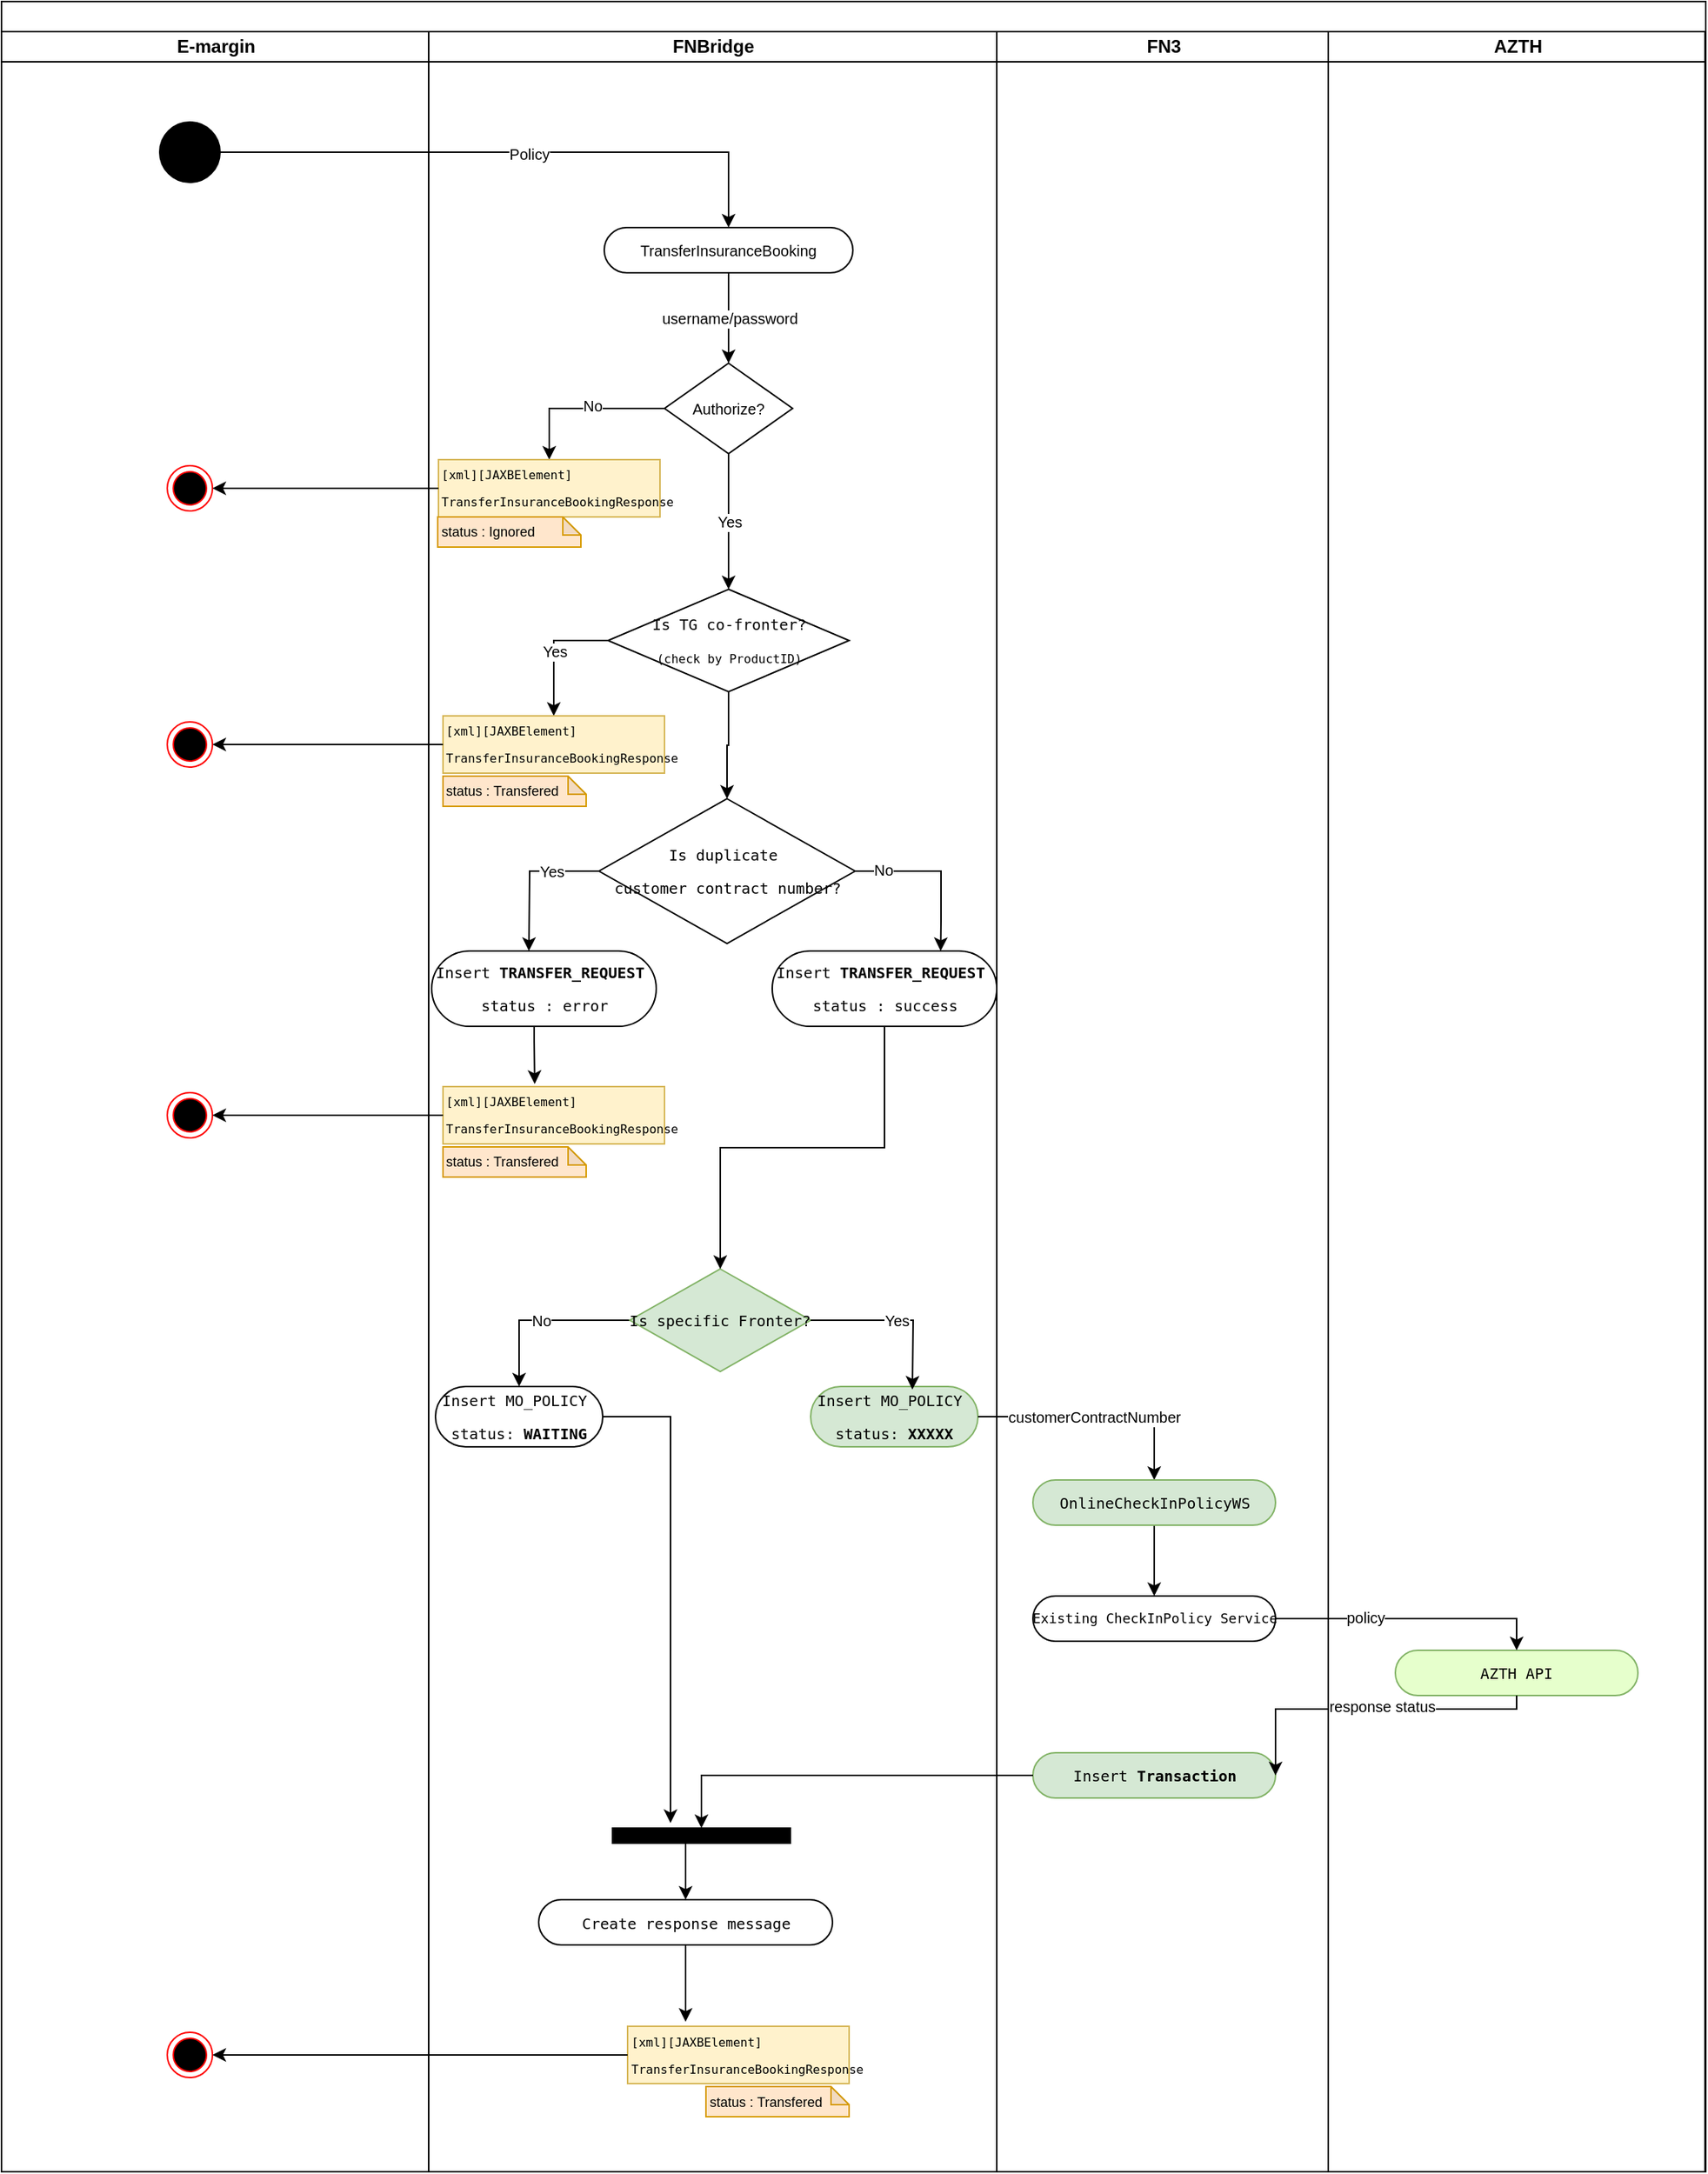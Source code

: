 <mxfile version="10.5.9" type="github"><diagram name="Page-1" id="0783ab3e-0a74-02c8-0abd-f7b4e66b4bec"><mxGraphModel dx="1382" dy="738" grid="1" gridSize="10" guides="1" tooltips="1" connect="1" arrows="1" fold="1" page="1" pageScale="1" pageWidth="850" pageHeight="1100" background="#ffffff" math="0" shadow="0"><root><mxCell id="0"/><mxCell id="1" parent="0"/><mxCell id="1c1d494c118603dd-1" value="" style="swimlane;html=1;childLayout=stackLayout;startSize=20;rounded=0;shadow=0;comic=0;labelBackgroundColor=none;strokeWidth=1;fontFamily=Verdana;fontSize=12;align=center;" parent="1" vertex="1"><mxGeometry x="40" y="20" width="1131" height="1440" as="geometry"/></mxCell><mxCell id="1c1d494c118603dd-2" value="E-margin" style="swimlane;html=1;startSize=20;" parent="1c1d494c118603dd-1" vertex="1"><mxGeometry y="20" width="283.5" height="1420" as="geometry"/></mxCell><mxCell id="60571a20871a0731-4" value="" style="ellipse;whiteSpace=wrap;html=1;rounded=0;shadow=0;comic=0;labelBackgroundColor=none;strokeColor=#000000;strokeWidth=1;fillColor=#000000;fontFamily=Verdana;fontSize=12;fontColor=#000000;align=center;" parent="1c1d494c118603dd-2" vertex="1"><mxGeometry x="105" y="60" width="40" height="40" as="geometry"/></mxCell><mxCell id="L7-9a-EypPaimDj51fot-43" value="" style="ellipse;shape=endState;fillColor=#000000;strokeColor=#ff0000" vertex="1" parent="1c1d494c118603dd-2"><mxGeometry x="110" y="288" width="30" height="30" as="geometry"/></mxCell><mxCell id="L7-9a-EypPaimDj51fot-54" value="" style="ellipse;shape=endState;fillColor=#000000;strokeColor=#ff0000" vertex="1" parent="1c1d494c118603dd-2"><mxGeometry x="110" y="458" width="30" height="30" as="geometry"/></mxCell><mxCell id="L7-9a-EypPaimDj51fot-106" value="" style="ellipse;shape=endState;fillColor=#000000;strokeColor=#ff0000" vertex="1" parent="1c1d494c118603dd-2"><mxGeometry x="110" y="1327.5" width="30" height="30" as="geometry"/></mxCell><mxCell id="1c1d494c118603dd-3" value="FNBridge" style="swimlane;html=1;startSize=20;" parent="1c1d494c118603dd-1" vertex="1"><mxGeometry x="283.5" y="20" width="377" height="1420" as="geometry"/></mxCell><mxCell id="L7-9a-EypPaimDj51fot-40" value="username/password" style="edgeStyle=orthogonalEdgeStyle;rounded=0;orthogonalLoop=1;jettySize=auto;html=1;entryX=0.5;entryY=0;entryDx=0;entryDy=0;fontFamily=Helvetica;fontSize=10;" edge="1" parent="1c1d494c118603dd-3" source="L7-9a-EypPaimDj51fot-9" target="L7-9a-EypPaimDj51fot-39"><mxGeometry relative="1" as="geometry"/></mxCell><mxCell id="L7-9a-EypPaimDj51fot-9" value="&lt;div style=&quot;font-size: 10px;&quot;&gt;&lt;span style=&quot;font-size: 10px;&quot;&gt;TransferInsuranceBooking&lt;/span&gt;&lt;/div&gt;" style="rounded=1;whiteSpace=wrap;html=1;shadow=0;comic=0;labelBackgroundColor=none;strokeColor=#000000;strokeWidth=1;fillColor=#ffffff;fontFamily=Helvetica;fontSize=10;fontColor=#000000;align=center;arcSize=50;" vertex="1" parent="1c1d494c118603dd-3"><mxGeometry x="116.5" y="130" width="165" height="30" as="geometry"/></mxCell><mxCell id="L7-9a-EypPaimDj51fot-45" style="edgeStyle=orthogonalEdgeStyle;rounded=0;orthogonalLoop=1;jettySize=auto;html=1;entryX=0.5;entryY=0;entryDx=0;entryDy=0;fontFamily=Helvetica;fontSize=10;" edge="1" parent="1c1d494c118603dd-3" source="L7-9a-EypPaimDj51fot-39" target="L7-9a-EypPaimDj51fot-41"><mxGeometry relative="1" as="geometry"/></mxCell><mxCell id="L7-9a-EypPaimDj51fot-46" value="No" style="text;html=1;resizable=0;points=[];align=center;verticalAlign=middle;labelBackgroundColor=#ffffff;fontSize=10;fontFamily=Helvetica;" vertex="1" connectable="0" parent="L7-9a-EypPaimDj51fot-45"><mxGeometry x="-0.122" y="-2" relative="1" as="geometry"><mxPoint as="offset"/></mxGeometry></mxCell><mxCell id="L7-9a-EypPaimDj51fot-48" value="Yes" style="edgeStyle=orthogonalEdgeStyle;rounded=0;orthogonalLoop=1;jettySize=auto;html=1;entryX=0.5;entryY=0;entryDx=0;entryDy=0;fontFamily=Helvetica;fontSize=10;" edge="1" parent="1c1d494c118603dd-3" source="L7-9a-EypPaimDj51fot-39" target="L7-9a-EypPaimDj51fot-47"><mxGeometry relative="1" as="geometry"/></mxCell><mxCell id="L7-9a-EypPaimDj51fot-39" value="&lt;div style=&quot;font-size: 10px;&quot;&gt;Authorize?&lt;/div&gt;" style="rhombus;whiteSpace=wrap;html=1;fontSize=10;fontFamily=Helvetica;" vertex="1" parent="1c1d494c118603dd-3"><mxGeometry x="156.5" y="220" width="85" height="60" as="geometry"/></mxCell><mxCell id="L7-9a-EypPaimDj51fot-41" value="&lt;pre style=&quot;font-size: 8px&quot;&gt;&lt;span&gt;[xml][&lt;/span&gt;JAXBElement]&lt;/pre&gt;&lt;pre style=&quot;font-size: 8px&quot;&gt;&lt;pre&gt;&lt;pre&gt;&lt;span&gt;TransferInsuranceBookingResponse&lt;/span&gt;&lt;/pre&gt;&lt;/pre&gt;&lt;/pre&gt;" style="rounded=0;whiteSpace=wrap;html=1;fillColor=#fff2cc;strokeColor=#d6b656;fontSize=8;align=left;" vertex="1" parent="1c1d494c118603dd-3"><mxGeometry x="6.5" y="284" width="147" height="38" as="geometry"/></mxCell><mxCell id="L7-9a-EypPaimDj51fot-42" value="status :&amp;nbsp;&lt;span&gt;Ignored&lt;/span&gt;" style="shape=note;whiteSpace=wrap;html=1;backgroundOutline=1;darkOpacity=0.05;align=left;size=12;fillColor=#ffe6cc;strokeColor=#d79b00;fontSize=9;" vertex="1" parent="1c1d494c118603dd-3"><mxGeometry x="6" y="322" width="95" height="20" as="geometry"/></mxCell><mxCell id="L7-9a-EypPaimDj51fot-53" value="Yes" style="edgeStyle=orthogonalEdgeStyle;rounded=0;orthogonalLoop=1;jettySize=auto;html=1;entryX=0.5;entryY=0;entryDx=0;entryDy=0;fontFamily=Helvetica;fontSize=10;" edge="1" parent="1c1d494c118603dd-3" source="L7-9a-EypPaimDj51fot-47" target="L7-9a-EypPaimDj51fot-49"><mxGeometry relative="1" as="geometry"><Array as="points"><mxPoint x="83" y="404"/></Array></mxGeometry></mxCell><mxCell id="L7-9a-EypPaimDj51fot-79" style="edgeStyle=orthogonalEdgeStyle;rounded=0;orthogonalLoop=1;jettySize=auto;html=1;entryX=0.5;entryY=0;entryDx=0;entryDy=0;fontFamily=Helvetica;fontSize=10;" edge="1" parent="1c1d494c118603dd-3" source="L7-9a-EypPaimDj51fot-47" target="L7-9a-EypPaimDj51fot-78"><mxGeometry relative="1" as="geometry"/></mxCell><mxCell id="L7-9a-EypPaimDj51fot-47" value="&lt;p style=&quot;line-height: 70%&quot;&gt;&lt;/p&gt;&lt;pre style=&quot;font-size: 10px&quot;&gt;Is TG co-fronter?&lt;/pre&gt;&lt;pre&gt;&lt;font style=&quot;font-size: 8px&quot;&gt;(check by ProductID)&lt;/font&gt;&lt;/pre&gt;&lt;p&gt;&lt;/p&gt;" style="rhombus;whiteSpace=wrap;html=1;fontSize=10;" vertex="1" parent="1c1d494c118603dd-3"><mxGeometry x="119" y="370" width="160" height="68" as="geometry"/></mxCell><mxCell id="L7-9a-EypPaimDj51fot-49" value="&lt;pre style=&quot;font-size: 8px&quot;&gt;&lt;span&gt;[xml][&lt;/span&gt;JAXBElement]&lt;/pre&gt;&lt;pre style=&quot;font-size: 8px&quot;&gt;&lt;pre&gt;&lt;pre&gt;&lt;span&gt;TransferInsuranceBookingResponse&lt;/span&gt;&lt;/pre&gt;&lt;/pre&gt;&lt;/pre&gt;" style="rounded=0;whiteSpace=wrap;html=1;fillColor=#fff2cc;strokeColor=#d6b656;fontSize=8;align=left;" vertex="1" parent="1c1d494c118603dd-3"><mxGeometry x="9.5" y="454" width="147" height="38" as="geometry"/></mxCell><mxCell id="L7-9a-EypPaimDj51fot-50" value="status :&amp;nbsp;&lt;span&gt;Transfered&lt;/span&gt;" style="shape=note;whiteSpace=wrap;html=1;backgroundOutline=1;darkOpacity=0.05;align=left;size=12;fillColor=#ffe6cc;strokeColor=#d79b00;fontSize=9;" vertex="1" parent="1c1d494c118603dd-3"><mxGeometry x="9.5" y="494" width="95" height="20" as="geometry"/></mxCell><mxCell id="L7-9a-EypPaimDj51fot-90" style="edgeStyle=orthogonalEdgeStyle;rounded=0;orthogonalLoop=1;jettySize=auto;html=1;entryX=0.414;entryY=-0.047;entryDx=0;entryDy=0;entryPerimeter=0;fontFamily=Helvetica;fontSize=10;" edge="1" parent="1c1d494c118603dd-3" source="L7-9a-EypPaimDj51fot-56" target="L7-9a-EypPaimDj51fot-87"><mxGeometry relative="1" as="geometry"><Array as="points"><mxPoint x="70" y="670"/><mxPoint x="70" y="670"/></Array></mxGeometry></mxCell><mxCell id="L7-9a-EypPaimDj51fot-56" value="&lt;pre style=&quot;font-size: 10px&quot;&gt;&lt;pre style=&quot;font-size: 10px&quot;&gt;Insert &lt;b&gt;TRANSFER_REQUEST &lt;/b&gt;&lt;/pre&gt;&lt;pre style=&quot;font-size: 10px&quot;&gt;status : error&lt;/pre&gt;&lt;/pre&gt;" style="rounded=1;whiteSpace=wrap;html=1;shadow=0;comic=0;labelBackgroundColor=none;strokeColor=#000000;strokeWidth=1;fillColor=#ffffff;fontFamily=Verdana;fontSize=10;fontColor=#000000;align=center;arcSize=50;" vertex="1" parent="1c1d494c118603dd-3"><mxGeometry x="2" y="610" width="149" height="50" as="geometry"/></mxCell><mxCell id="L7-9a-EypPaimDj51fot-72" value="No" style="edgeStyle=orthogonalEdgeStyle;rounded=0;orthogonalLoop=1;jettySize=auto;html=1;entryX=0.5;entryY=0;entryDx=0;entryDy=0;fontFamily=Helvetica;fontSize=10;" edge="1" parent="1c1d494c118603dd-3" source="L7-9a-EypPaimDj51fot-58" target="L7-9a-EypPaimDj51fot-63"><mxGeometry relative="1" as="geometry"/></mxCell><mxCell id="L7-9a-EypPaimDj51fot-58" value="&lt;p style=&quot;line-height: 70%&quot;&gt;&lt;/p&gt;&lt;pre style=&quot;font-size: 10px&quot;&gt;Is specific Fronter?&lt;/pre&gt;&lt;p&gt;&lt;/p&gt;" style="rhombus;whiteSpace=wrap;html=1;fontSize=10;fillColor=#d5e8d4;strokeColor=#82b366;" vertex="1" parent="1c1d494c118603dd-3"><mxGeometry x="133.5" y="821" width="120" height="68" as="geometry"/></mxCell><mxCell id="L7-9a-EypPaimDj51fot-100" style="edgeStyle=orthogonalEdgeStyle;rounded=0;orthogonalLoop=1;jettySize=auto;html=1;entryX=0.326;entryY=-0.333;entryDx=0;entryDy=0;entryPerimeter=0;fontFamily=Helvetica;fontSize=10;" edge="1" parent="1c1d494c118603dd-3" source="L7-9a-EypPaimDj51fot-63" target="L7-9a-EypPaimDj51fot-99"><mxGeometry relative="1" as="geometry"/></mxCell><mxCell id="L7-9a-EypPaimDj51fot-63" value="&lt;pre style=&quot;font-size: 10px&quot;&gt;&lt;pre style=&quot;font-size: 10px&quot;&gt;Insert MO_POLICY &lt;/pre&gt;&lt;pre style=&quot;font-size: 10px&quot;&gt;status:&lt;b&gt; WAITING&lt;/b&gt;&lt;/pre&gt;&lt;/pre&gt;" style="rounded=1;whiteSpace=wrap;html=1;shadow=0;comic=0;labelBackgroundColor=none;strokeColor=#000000;strokeWidth=1;fillColor=#ffffff;fontFamily=Verdana;fontSize=10;fontColor=#000000;align=center;arcSize=50;" vertex="1" parent="1c1d494c118603dd-3"><mxGeometry x="4.5" y="899" width="111" height="40" as="geometry"/></mxCell><mxCell id="L7-9a-EypPaimDj51fot-75" value="&lt;pre style=&quot;font-size: 10px&quot;&gt;&lt;pre style=&quot;font-size: 10px&quot;&gt;Insert MO_POLICY &lt;/pre&gt;&lt;pre style=&quot;font-size: 10px&quot;&gt;status:&lt;b&gt; XXXXX&lt;/b&gt;&lt;/pre&gt;&lt;/pre&gt;" style="rounded=1;whiteSpace=wrap;html=1;shadow=0;comic=0;labelBackgroundColor=none;strokeColor=#82b366;strokeWidth=1;fillColor=#d5e8d4;fontFamily=Verdana;fontSize=10;align=center;arcSize=50;" vertex="1" parent="1c1d494c118603dd-3"><mxGeometry x="253.5" y="899" width="111" height="40" as="geometry"/></mxCell><mxCell id="L7-9a-EypPaimDj51fot-82" style="edgeStyle=orthogonalEdgeStyle;rounded=0;orthogonalLoop=1;jettySize=auto;html=1;entryX=0.75;entryY=0;entryDx=0;entryDy=0;fontFamily=Helvetica;fontSize=10;" edge="1" parent="1c1d494c118603dd-3" source="L7-9a-EypPaimDj51fot-78" target="L7-9a-EypPaimDj51fot-81"><mxGeometry relative="1" as="geometry"><Array as="points"><mxPoint x="340" y="557"/><mxPoint x="340" y="590"/></Array></mxGeometry></mxCell><mxCell id="L7-9a-EypPaimDj51fot-83" value="No" style="text;html=1;resizable=0;points=[];align=center;verticalAlign=middle;labelBackgroundColor=#ffffff;fontSize=10;fontFamily=Helvetica;" vertex="1" connectable="0" parent="L7-9a-EypPaimDj51fot-82"><mxGeometry x="-0.667" y="1" relative="1" as="geometry"><mxPoint as="offset"/></mxGeometry></mxCell><mxCell id="L7-9a-EypPaimDj51fot-78" value="&lt;p style=&quot;line-height: 70%; font-size: 10px;&quot;&gt;&lt;/p&gt;&lt;pre style=&quot;font-size: 10px;&quot;&gt;Is duplicate &lt;/pre&gt;&lt;pre style=&quot;font-size: 10px;&quot;&gt;customer contract number?&lt;/pre&gt;&lt;p style=&quot;font-size: 10px;&quot;&gt;&lt;/p&gt;" style="rhombus;whiteSpace=wrap;html=1;fontSize=10;" vertex="1" parent="1c1d494c118603dd-3"><mxGeometry x="113" y="509" width="170" height="96" as="geometry"/></mxCell><mxCell id="L7-9a-EypPaimDj51fot-91" style="edgeStyle=orthogonalEdgeStyle;rounded=0;orthogonalLoop=1;jettySize=auto;html=1;entryX=0.5;entryY=0;entryDx=0;entryDy=0;fontFamily=Helvetica;fontSize=10;" edge="1" parent="1c1d494c118603dd-3" source="L7-9a-EypPaimDj51fot-81" target="L7-9a-EypPaimDj51fot-58"><mxGeometry relative="1" as="geometry"/></mxCell><mxCell id="L7-9a-EypPaimDj51fot-81" value="&lt;pre style=&quot;font-size: 10px&quot;&gt;&lt;pre style=&quot;font-size: 10px&quot;&gt;Insert &lt;b&gt;TRANSFER_REQUEST &lt;/b&gt;&lt;/pre&gt;&lt;pre style=&quot;font-size: 10px&quot;&gt;status : success&lt;/pre&gt;&lt;/pre&gt;" style="rounded=1;whiteSpace=wrap;html=1;shadow=0;comic=0;labelBackgroundColor=none;strokeColor=#000000;strokeWidth=1;fillColor=#ffffff;fontFamily=Verdana;fontSize=10;fontColor=#000000;align=center;arcSize=50;" vertex="1" parent="1c1d494c118603dd-3"><mxGeometry x="228" y="610" width="149" height="50" as="geometry"/></mxCell><mxCell id="L7-9a-EypPaimDj51fot-86" value="" style="ellipse;shape=endState;fillColor=#000000;strokeColor=#ff0000" vertex="1" parent="1c1d494c118603dd-3"><mxGeometry x="-173.5" y="704" width="30" height="30" as="geometry"/></mxCell><mxCell id="L7-9a-EypPaimDj51fot-87" value="&lt;pre style=&quot;font-size: 8px&quot;&gt;&lt;span&gt;[xml][&lt;/span&gt;JAXBElement]&lt;/pre&gt;&lt;pre style=&quot;font-size: 8px&quot;&gt;&lt;pre&gt;&lt;pre&gt;&lt;span&gt;TransferInsuranceBookingResponse&lt;/span&gt;&lt;/pre&gt;&lt;/pre&gt;&lt;/pre&gt;" style="rounded=0;whiteSpace=wrap;html=1;fillColor=#fff2cc;strokeColor=#d6b656;fontSize=8;align=left;" vertex="1" parent="1c1d494c118603dd-3"><mxGeometry x="9.5" y="700" width="147" height="38" as="geometry"/></mxCell><mxCell id="L7-9a-EypPaimDj51fot-88" value="status :&amp;nbsp;&lt;span&gt;Transfered&lt;/span&gt;" style="shape=note;whiteSpace=wrap;html=1;backgroundOutline=1;darkOpacity=0.05;align=left;size=12;fillColor=#ffe6cc;strokeColor=#d79b00;fontSize=9;" vertex="1" parent="1c1d494c118603dd-3"><mxGeometry x="9.5" y="740" width="95" height="20" as="geometry"/></mxCell><mxCell id="L7-9a-EypPaimDj51fot-89" style="edgeStyle=orthogonalEdgeStyle;rounded=0;orthogonalLoop=1;jettySize=auto;html=1;entryX=1;entryY=0.5;entryDx=0;entryDy=0;fontFamily=Helvetica;fontSize=10;" edge="1" parent="1c1d494c118603dd-3" source="L7-9a-EypPaimDj51fot-87" target="L7-9a-EypPaimDj51fot-86"><mxGeometry relative="1" as="geometry"/></mxCell><mxCell id="L7-9a-EypPaimDj51fot-108" style="edgeStyle=orthogonalEdgeStyle;rounded=0;orthogonalLoop=1;jettySize=auto;html=1;entryX=0.5;entryY=0;entryDx=0;entryDy=0;fontFamily=Helvetica;fontSize=10;" edge="1" parent="1c1d494c118603dd-3" source="L7-9a-EypPaimDj51fot-99" target="L7-9a-EypPaimDj51fot-102"><mxGeometry relative="1" as="geometry"><Array as="points"><mxPoint x="171" y="1222"/></Array></mxGeometry></mxCell><mxCell id="L7-9a-EypPaimDj51fot-99" value="" style="rounded=0;whiteSpace=wrap;html=1;fontFamily=Helvetica;fontSize=10;fillColor=#000000;" vertex="1" parent="1c1d494c118603dd-3"><mxGeometry x="122" y="1192" width="118" height="10" as="geometry"/></mxCell><mxCell id="L7-9a-EypPaimDj51fot-102" value="&lt;pre style=&quot;font-size: 10px&quot;&gt;&lt;pre style=&quot;font-size: 10px&quot;&gt;Create response message&lt;br&gt;&lt;/pre&gt;&lt;/pre&gt;" style="rounded=1;whiteSpace=wrap;html=1;shadow=0;comic=0;labelBackgroundColor=none;strokeColor=#000000;strokeWidth=1;fillColor=#ffffff;fontFamily=Verdana;fontSize=10;fontColor=#000000;align=center;arcSize=50;" vertex="1" parent="1c1d494c118603dd-3"><mxGeometry x="73" y="1239.5" width="195" height="30" as="geometry"/></mxCell><mxCell id="L7-9a-EypPaimDj51fot-104" value="&lt;pre style=&quot;font-size: 8px&quot;&gt;&lt;span&gt;[xml][&lt;/span&gt;JAXBElement]&lt;/pre&gt;&lt;pre style=&quot;font-size: 8px&quot;&gt;&lt;pre&gt;&lt;pre&gt;&lt;span&gt;TransferInsuranceBookingResponse&lt;/span&gt;&lt;/pre&gt;&lt;/pre&gt;&lt;/pre&gt;" style="rounded=0;whiteSpace=wrap;html=1;fillColor=#fff2cc;strokeColor=#d6b656;fontSize=8;align=left;" vertex="1" parent="1c1d494c118603dd-3"><mxGeometry x="132" y="1323.5" width="147" height="38" as="geometry"/></mxCell><mxCell id="L7-9a-EypPaimDj51fot-105" value="status :&amp;nbsp;&lt;span&gt;Transfered&lt;/span&gt;" style="shape=note;whiteSpace=wrap;html=1;backgroundOutline=1;darkOpacity=0.05;align=left;size=12;fillColor=#ffe6cc;strokeColor=#d79b00;fontSize=9;" vertex="1" parent="1c1d494c118603dd-3"><mxGeometry x="184" y="1363.5" width="95" height="20" as="geometry"/></mxCell><mxCell id="L7-9a-EypPaimDj51fot-107" style="edgeStyle=orthogonalEdgeStyle;rounded=0;html=1;jettySize=auto;orthogonalLoop=1;fontSize=10;" edge="1" parent="1c1d494c118603dd-3" source="L7-9a-EypPaimDj51fot-102"><mxGeometry relative="1" as="geometry"><mxPoint x="170.5" y="1320.5" as="targetPoint"/></mxGeometry></mxCell><mxCell id="L7-9a-EypPaimDj51fot-10" style="edgeStyle=orthogonalEdgeStyle;rounded=0;orthogonalLoop=1;jettySize=auto;html=1;entryX=0.5;entryY=0;entryDx=0;entryDy=0;fontFamily=Helvetica;fontSize=10;" edge="1" parent="1c1d494c118603dd-1" source="60571a20871a0731-4" target="L7-9a-EypPaimDj51fot-9"><mxGeometry relative="1" as="geometry"/></mxCell><mxCell id="L7-9a-EypPaimDj51fot-11" value="Policy" style="text;html=1;resizable=0;points=[];align=center;verticalAlign=middle;labelBackgroundColor=#ffffff;fontSize=10;fontFamily=Helvetica;" vertex="1" connectable="0" parent="L7-9a-EypPaimDj51fot-10"><mxGeometry x="0.055" y="-1" relative="1" as="geometry"><mxPoint as="offset"/></mxGeometry></mxCell><mxCell id="L7-9a-EypPaimDj51fot-44" style="edgeStyle=orthogonalEdgeStyle;rounded=0;html=1;entryX=1;entryY=0.5;entryDx=0;entryDy=0;jettySize=auto;orthogonalLoop=1;fontSize=10;" edge="1" parent="1c1d494c118603dd-1" source="L7-9a-EypPaimDj51fot-41" target="L7-9a-EypPaimDj51fot-43"><mxGeometry relative="1" as="geometry"/></mxCell><mxCell id="L7-9a-EypPaimDj51fot-55" style="edgeStyle=orthogonalEdgeStyle;rounded=0;orthogonalLoop=1;jettySize=auto;html=1;entryX=1;entryY=0.5;entryDx=0;entryDy=0;fontFamily=Helvetica;fontSize=10;" edge="1" parent="1c1d494c118603dd-1" source="L7-9a-EypPaimDj51fot-49" target="L7-9a-EypPaimDj51fot-54"><mxGeometry relative="1" as="geometry"/></mxCell><mxCell id="L7-9a-EypPaimDj51fot-76" style="edgeStyle=orthogonalEdgeStyle;rounded=0;orthogonalLoop=1;jettySize=auto;html=1;entryX=0.5;entryY=0;entryDx=0;entryDy=0;fontFamily=Helvetica;fontSize=10;" edge="1" parent="1c1d494c118603dd-1" source="L7-9a-EypPaimDj51fot-75" target="L7-9a-EypPaimDj51fot-60"><mxGeometry relative="1" as="geometry"/></mxCell><mxCell id="L7-9a-EypPaimDj51fot-77" value="customerContractNumber" style="text;html=1;resizable=0;points=[];align=center;verticalAlign=middle;labelBackgroundColor=#ffffff;fontSize=10;fontFamily=Helvetica;" vertex="1" connectable="0" parent="L7-9a-EypPaimDj51fot-76"><mxGeometry x="-0.421" y="-2" relative="1" as="geometry"><mxPoint x="30.5" y="-2" as="offset"/></mxGeometry></mxCell><mxCell id="1c1d494c118603dd-4" value="FN3" style="swimlane;html=1;startSize=20;" parent="1c1d494c118603dd-1" vertex="1"><mxGeometry x="660.5" y="20" width="220" height="1420" as="geometry"/></mxCell><mxCell id="L7-9a-EypPaimDj51fot-114" style="edgeStyle=orthogonalEdgeStyle;rounded=0;orthogonalLoop=1;jettySize=auto;html=1;entryX=0.5;entryY=0;entryDx=0;entryDy=0;fontFamily=Helvetica;fontSize=9;" edge="1" parent="1c1d494c118603dd-4" source="L7-9a-EypPaimDj51fot-60" target="L7-9a-EypPaimDj51fot-112"><mxGeometry relative="1" as="geometry"/></mxCell><mxCell id="L7-9a-EypPaimDj51fot-60" value="&lt;pre style=&quot;font-size: 10px&quot;&gt;&lt;pre style=&quot;font-size: 10px&quot;&gt;OnlineCheckInPolicyWS&lt;/pre&gt;&lt;/pre&gt;" style="rounded=1;whiteSpace=wrap;html=1;shadow=0;comic=0;labelBackgroundColor=none;strokeColor=#82b366;strokeWidth=1;fillColor=#d5e8d4;fontFamily=Verdana;fontSize=10;align=center;arcSize=50;" vertex="1" parent="1c1d494c118603dd-4"><mxGeometry x="24" y="961" width="161" height="30" as="geometry"/></mxCell><mxCell id="L7-9a-EypPaimDj51fot-95" value="&lt;pre style=&quot;font-size: 10px&quot;&gt;&lt;pre style=&quot;font-size: 10px&quot;&gt;Insert &lt;b&gt;Transaction&lt;/b&gt;&lt;/pre&gt;&lt;/pre&gt;" style="rounded=1;whiteSpace=wrap;html=1;shadow=0;comic=0;labelBackgroundColor=none;strokeColor=#82b366;strokeWidth=1;fillColor=#d5e8d4;fontFamily=Verdana;fontSize=10;align=center;arcSize=50;" vertex="1" parent="1c1d494c118603dd-4"><mxGeometry x="24" y="1142" width="161" height="30" as="geometry"/></mxCell><mxCell id="L7-9a-EypPaimDj51fot-112" value="&lt;pre style=&quot;font-size: 9px;&quot;&gt;&lt;pre style=&quot;font-size: 9px;&quot;&gt;Existing CheckInPolicy Service&lt;/pre&gt;&lt;/pre&gt;" style="rounded=1;whiteSpace=wrap;html=1;shadow=0;comic=0;labelBackgroundColor=none;strokeWidth=1;fontFamily=Verdana;fontSize=9;align=center;arcSize=50;" vertex="1" parent="1c1d494c118603dd-4"><mxGeometry x="24" y="1038" width="161" height="30" as="geometry"/></mxCell><mxCell id="L7-9a-EypPaimDj51fot-92" value="AZTH" style="swimlane;html=1;startSize=20;" vertex="1" parent="1c1d494c118603dd-1"><mxGeometry x="880.5" y="20" width="250" height="1420" as="geometry"/></mxCell><mxCell id="L7-9a-EypPaimDj51fot-93" value="&lt;pre style=&quot;font-size: 10px&quot;&gt;&lt;pre style=&quot;font-size: 10px&quot;&gt;AZTH API&lt;/pre&gt;&lt;/pre&gt;" style="rounded=1;whiteSpace=wrap;html=1;shadow=0;comic=0;labelBackgroundColor=none;strokeColor=#82b366;strokeWidth=1;fillColor=#E6FFCC;fontFamily=Verdana;fontSize=10;align=center;arcSize=50;" vertex="1" parent="L7-9a-EypPaimDj51fot-92"><mxGeometry x="44.5" y="1074" width="161" height="30" as="geometry"/></mxCell><mxCell id="L7-9a-EypPaimDj51fot-94" style="edgeStyle=orthogonalEdgeStyle;rounded=0;orthogonalLoop=1;jettySize=auto;html=1;entryX=0.5;entryY=0;entryDx=0;entryDy=0;fontFamily=Helvetica;fontSize=10;exitX=1;exitY=0.5;exitDx=0;exitDy=0;" edge="1" parent="1c1d494c118603dd-1" source="L7-9a-EypPaimDj51fot-112" target="L7-9a-EypPaimDj51fot-93"><mxGeometry relative="1" as="geometry"/></mxCell><mxCell id="L7-9a-EypPaimDj51fot-98" value="policy" style="text;html=1;resizable=0;points=[];align=center;verticalAlign=middle;labelBackgroundColor=#ffffff;fontSize=10;fontFamily=Helvetica;" vertex="1" connectable="0" parent="L7-9a-EypPaimDj51fot-94"><mxGeometry x="-0.343" y="1" relative="1" as="geometry"><mxPoint as="offset"/></mxGeometry></mxCell><mxCell id="L7-9a-EypPaimDj51fot-96" style="edgeStyle=orthogonalEdgeStyle;rounded=0;orthogonalLoop=1;jettySize=auto;html=1;entryX=1;entryY=0.5;entryDx=0;entryDy=0;fontFamily=Helvetica;fontSize=10;" edge="1" parent="1c1d494c118603dd-1" source="L7-9a-EypPaimDj51fot-93" target="L7-9a-EypPaimDj51fot-95"><mxGeometry relative="1" as="geometry"><Array as="points"><mxPoint x="1006" y="1133"/></Array></mxGeometry></mxCell><mxCell id="L7-9a-EypPaimDj51fot-97" value="response status" style="text;html=1;resizable=0;points=[];align=center;verticalAlign=middle;labelBackgroundColor=#ffffff;fontSize=10;fontFamily=Helvetica;" vertex="1" connectable="0" parent="L7-9a-EypPaimDj51fot-96"><mxGeometry x="-0.055" y="2" relative="1" as="geometry"><mxPoint x="1.5" y="-4" as="offset"/></mxGeometry></mxCell><mxCell id="L7-9a-EypPaimDj51fot-101" style="edgeStyle=orthogonalEdgeStyle;rounded=0;orthogonalLoop=1;jettySize=auto;html=1;entryX=0.5;entryY=0;entryDx=0;entryDy=0;fontFamily=Helvetica;fontSize=10;" edge="1" parent="1c1d494c118603dd-1" source="L7-9a-EypPaimDj51fot-95" target="L7-9a-EypPaimDj51fot-99"><mxGeometry relative="1" as="geometry"/></mxCell><mxCell id="L7-9a-EypPaimDj51fot-111" style="edgeStyle=orthogonalEdgeStyle;rounded=0;orthogonalLoop=1;jettySize=auto;html=1;fontFamily=Helvetica;fontSize=10;" edge="1" parent="1c1d494c118603dd-1" source="L7-9a-EypPaimDj51fot-104" target="L7-9a-EypPaimDj51fot-106"><mxGeometry relative="1" as="geometry"/></mxCell><mxCell id="L7-9a-EypPaimDj51fot-71" value="Yes" style="edgeStyle=orthogonalEdgeStyle;rounded=0;orthogonalLoop=1;jettySize=auto;html=1;fontFamily=Helvetica;fontSize=10;" edge="1" parent="1" source="L7-9a-EypPaimDj51fot-58"><mxGeometry relative="1" as="geometry"><mxPoint x="644.5" y="941" as="targetPoint"/></mxGeometry></mxCell><mxCell id="L7-9a-EypPaimDj51fot-80" style="edgeStyle=orthogonalEdgeStyle;rounded=0;orthogonalLoop=1;jettySize=auto;html=1;fontFamily=Helvetica;fontSize=10;" edge="1" parent="1" source="L7-9a-EypPaimDj51fot-78"><mxGeometry relative="1" as="geometry"><mxPoint x="390.0" y="650" as="targetPoint"/></mxGeometry></mxCell><mxCell id="L7-9a-EypPaimDj51fot-84" value="Yes" style="text;html=1;resizable=0;points=[];align=center;verticalAlign=middle;labelBackgroundColor=#ffffff;fontSize=10;fontFamily=Helvetica;" vertex="1" connectable="0" parent="L7-9a-EypPaimDj51fot-80"><mxGeometry x="-0.349" relative="1" as="geometry"><mxPoint as="offset"/></mxGeometry></mxCell></root></mxGraphModel></diagram></mxfile>